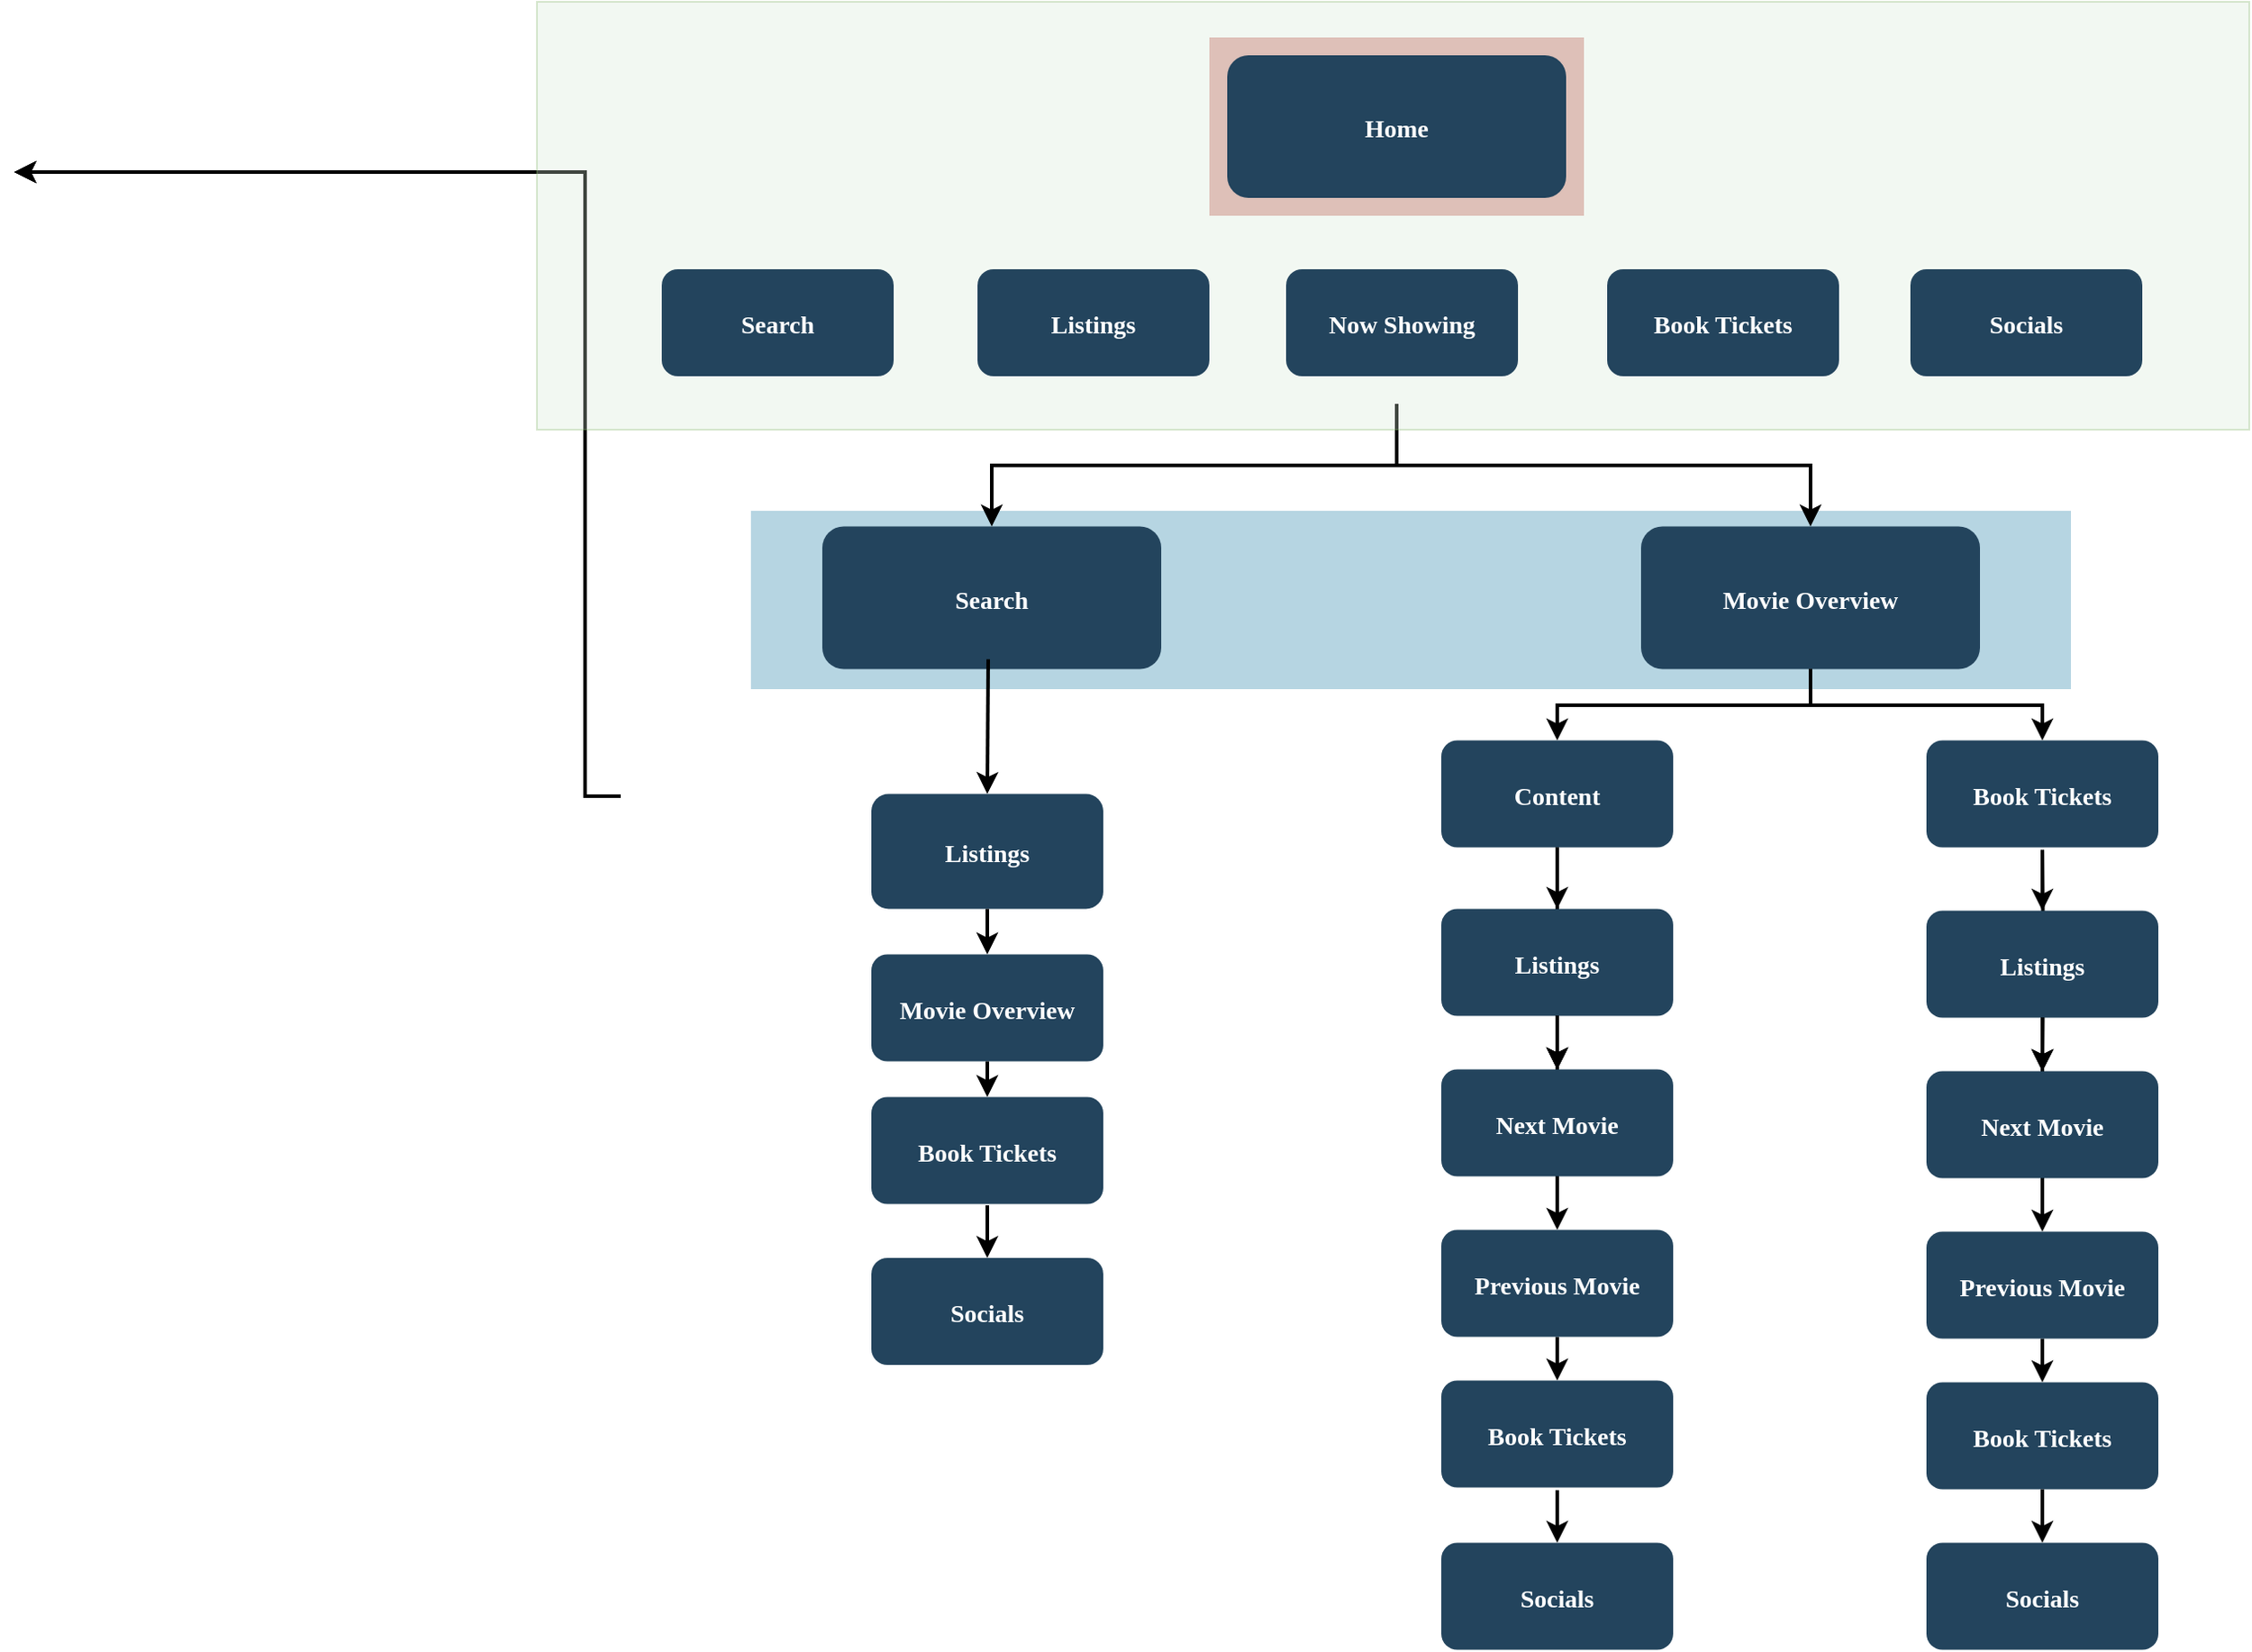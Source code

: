 <mxfile version="20.8.20" type="device"><diagram name="Page-1" id="2c0d36ab-eaac-3732-788b-9136903baeff"><mxGraphModel dx="1466" dy="2212" grid="1" gridSize="10" guides="1" tooltips="1" connect="1" arrows="1" fold="1" page="1" pageScale="1.5" pageWidth="1169" pageHeight="827" background="none" math="0" shadow="0"><root><mxCell id="0"/><mxCell id="1" parent="0"/><mxCell id="70" value="" style="edgeStyle=elbowEdgeStyle;elbow=horizontal;strokeWidth=2;rounded=0" parent="1" target="26" edge="1"><mxGeometry x="-23" y="135.5" width="100" height="100" as="geometry"><mxPoint x="417" y="485.5" as="sourcePoint"/><mxPoint x="77" y="135.5" as="targetPoint"/><Array as="points"><mxPoint x="397" y="535.5"/></Array></mxGeometry></mxCell><mxCell id="71" value="" style="edgeStyle=elbowEdgeStyle;elbow=horizontal;strokeWidth=2;rounded=0" parent="1" target="27" edge="1"><mxGeometry x="-23" y="135.5" width="100" height="100" as="geometry"><mxPoint x="417" y="485.5" as="sourcePoint"/><mxPoint x="77" y="135.5" as="targetPoint"/><Array as="points"><mxPoint x="397" y="575.5"/></Array></mxGeometry></mxCell><mxCell id="72" value="" style="edgeStyle=elbowEdgeStyle;elbow=horizontal;strokeWidth=2;rounded=0" parent="1" target="28" edge="1"><mxGeometry x="-23" y="135.5" width="100" height="100" as="geometry"><mxPoint x="417" y="485.5" as="sourcePoint"/><mxPoint x="77" y="135.5" as="targetPoint"/><Array as="points"><mxPoint x="397" y="615.5"/></Array></mxGeometry></mxCell><mxCell id="ggUmcqPMvJuotSKfRhNm-146" value="" style="fillColor=#10739E;strokeColor=none;opacity=30;" vertex="1" parent="1"><mxGeometry x="490" y="325.5" width="740" height="100" as="geometry"/></mxCell><mxCell id="ggUmcqPMvJuotSKfRhNm-150" value="Movie Overview" style="rounded=1;fillColor=#23445D;gradientColor=none;strokeColor=none;fontColor=#FFFFFF;fontStyle=1;fontFamily=Tahoma;fontSize=14" vertex="1" parent="1"><mxGeometry x="989" y="334.25" width="190" height="80" as="geometry"/></mxCell><mxCell id="ggUmcqPMvJuotSKfRhNm-151" value="Search" style="rounded=1;fillColor=#23445D;gradientColor=none;strokeColor=none;fontColor=#FFFFFF;fontStyle=1;fontFamily=Tahoma;fontSize=14" vertex="1" parent="1"><mxGeometry x="530" y="334.25" width="190" height="80" as="geometry"/></mxCell><mxCell id="ggUmcqPMvJuotSKfRhNm-152" value="Listings" style="rounded=1;fillColor=#23445D;gradientColor=none;strokeColor=none;fontColor=#FFFFFF;fontStyle=1;fontFamily=Tahoma;fontSize=14" vertex="1" parent="1"><mxGeometry x="557.5" y="484.25" width="130" height="64.5" as="geometry"/></mxCell><mxCell id="ggUmcqPMvJuotSKfRhNm-153" value="Movie Overview" style="rounded=1;fillColor=#23445D;gradientColor=none;strokeColor=none;fontColor=#FFFFFF;fontStyle=1;fontFamily=Tahoma;fontSize=14" vertex="1" parent="1"><mxGeometry x="557.5" y="574.25" width="130" height="60" as="geometry"/></mxCell><mxCell id="ggUmcqPMvJuotSKfRhNm-154" style="edgeStyle=orthogonalEdgeStyle;rounded=0;orthogonalLoop=1;jettySize=auto;html=1;entryX=0.5;entryY=0;entryDx=0;entryDy=0;strokeWidth=2;" edge="1" parent="1" source="ggUmcqPMvJuotSKfRhNm-155" target="ggUmcqPMvJuotSKfRhNm-160"><mxGeometry relative="1" as="geometry"/></mxCell><mxCell id="ggUmcqPMvJuotSKfRhNm-155" value="Content" style="rounded=1;fillColor=#23445D;gradientColor=none;strokeColor=none;fontColor=#FFFFFF;fontStyle=1;fontFamily=Tahoma;fontSize=14" vertex="1" parent="1"><mxGeometry x="877" y="454.25" width="130" height="60" as="geometry"/></mxCell><mxCell id="ggUmcqPMvJuotSKfRhNm-156" value="Book Tickets" style="rounded=1;fillColor=#23445D;gradientColor=none;strokeColor=none;fontColor=#FFFFFF;fontStyle=1;fontFamily=Tahoma;fontSize=14" vertex="1" parent="1"><mxGeometry x="1149" y="454.25" width="130" height="60" as="geometry"/></mxCell><mxCell id="ggUmcqPMvJuotSKfRhNm-157" value="" style="edgeStyle=orthogonalEdgeStyle;rounded=0;orthogonalLoop=1;jettySize=auto;html=1;strokeWidth=2;" edge="1" parent="1" source="ggUmcqPMvJuotSKfRhNm-159" target="ggUmcqPMvJuotSKfRhNm-160"><mxGeometry relative="1" as="geometry"/></mxCell><mxCell id="ggUmcqPMvJuotSKfRhNm-158" style="edgeStyle=orthogonalEdgeStyle;rounded=0;orthogonalLoop=1;jettySize=auto;html=1;entryX=0.5;entryY=0;entryDx=0;entryDy=0;strokeWidth=2;" edge="1" parent="1" source="ggUmcqPMvJuotSKfRhNm-159" target="ggUmcqPMvJuotSKfRhNm-187"><mxGeometry relative="1" as="geometry"/></mxCell><mxCell id="ggUmcqPMvJuotSKfRhNm-159" value="Listings" style="rounded=1;fillColor=#23445D;gradientColor=none;strokeColor=none;fontColor=#FFFFFF;fontStyle=1;fontFamily=Tahoma;fontSize=14" vertex="1" parent="1"><mxGeometry x="877" y="548.75" width="130" height="60" as="geometry"/></mxCell><mxCell id="ggUmcqPMvJuotSKfRhNm-160" value="Next Movie" style="rounded=1;fillColor=#23445D;gradientColor=none;strokeColor=none;fontColor=#FFFFFF;fontStyle=1;fontFamily=Tahoma;fontSize=14" vertex="1" parent="1"><mxGeometry x="877" y="638.75" width="130" height="60" as="geometry"/></mxCell><mxCell id="ggUmcqPMvJuotSKfRhNm-172" value="" style="edgeStyle=elbowEdgeStyle;elbow=vertical;strokeWidth=2;rounded=0" edge="1" parent="1" target="ggUmcqPMvJuotSKfRhNm-150"><mxGeometry x="347" y="225.5" width="100" height="100" as="geometry"><mxPoint x="852" y="265.5" as="sourcePoint"/><mxPoint x="1467.0" y="345.5" as="targetPoint"/><Array as="points"><mxPoint x="950" y="300"/></Array></mxGeometry></mxCell><mxCell id="ggUmcqPMvJuotSKfRhNm-173" value="" style="edgeStyle=elbowEdgeStyle;elbow=vertical;strokeWidth=2;rounded=0" edge="1" parent="1" target="ggUmcqPMvJuotSKfRhNm-151"><mxGeometry x="-23" y="135.5" width="100" height="100" as="geometry"><mxPoint x="852" y="265.5" as="sourcePoint"/><mxPoint x="77" y="135.5" as="targetPoint"/></mxGeometry></mxCell><mxCell id="ggUmcqPMvJuotSKfRhNm-182" value="" style="edgeStyle=elbowEdgeStyle;elbow=vertical;strokeWidth=2;rounded=0" edge="1" parent="1" source="ggUmcqPMvJuotSKfRhNm-150" target="ggUmcqPMvJuotSKfRhNm-155"><mxGeometry x="404" y="134.25" width="100" height="100" as="geometry"><mxPoint x="404" y="234.25" as="sourcePoint"/><mxPoint x="504" y="134.25" as="targetPoint"/></mxGeometry></mxCell><mxCell id="ggUmcqPMvJuotSKfRhNm-184" value="Book Tickets" style="rounded=1;fillColor=#23445D;gradientColor=none;strokeColor=none;fontColor=#FFFFFF;fontStyle=1;fontFamily=Tahoma;fontSize=14" vertex="1" parent="1"><mxGeometry x="557.5" y="654.25" width="130" height="60" as="geometry"/></mxCell><mxCell id="ggUmcqPMvJuotSKfRhNm-185" value="" style="endArrow=classic;html=1;rounded=0;exitX=0.5;exitY=1;exitDx=0;exitDy=0;entryX=0.5;entryY=0;entryDx=0;entryDy=0;strokeWidth=2;" edge="1" parent="1" source="ggUmcqPMvJuotSKfRhNm-153" target="ggUmcqPMvJuotSKfRhNm-184"><mxGeometry width="50" height="50" relative="1" as="geometry"><mxPoint x="1290.5" y="828.75" as="sourcePoint"/><mxPoint x="1340.5" y="778.75" as="targetPoint"/></mxGeometry></mxCell><mxCell id="ggUmcqPMvJuotSKfRhNm-186" style="edgeStyle=orthogonalEdgeStyle;rounded=0;orthogonalLoop=1;jettySize=auto;html=1;entryX=0.5;entryY=0;entryDx=0;entryDy=0;strokeWidth=2;" edge="1" parent="1" source="ggUmcqPMvJuotSKfRhNm-187" target="ggUmcqPMvJuotSKfRhNm-198"><mxGeometry relative="1" as="geometry"/></mxCell><mxCell id="ggUmcqPMvJuotSKfRhNm-187" value="Previous Movie" style="rounded=1;fillColor=#23445D;gradientColor=none;strokeColor=none;fontColor=#FFFFFF;fontStyle=1;fontFamily=Tahoma;fontSize=14" vertex="1" parent="1"><mxGeometry x="877" y="728.75" width="130" height="60" as="geometry"/></mxCell><mxCell id="ggUmcqPMvJuotSKfRhNm-188" value="" style="fillColor=#d5e8d4;strokeColor=#82b366;opacity=30;" vertex="1" parent="1"><mxGeometry x="370" y="40" width="960" height="240" as="geometry"/></mxCell><mxCell id="ggUmcqPMvJuotSKfRhNm-189" value="" style="fillColor=#AE4132;strokeColor=none;opacity=30;" vertex="1" parent="1"><mxGeometry x="747" y="60.0" width="210" height="100.0" as="geometry"/></mxCell><mxCell id="ggUmcqPMvJuotSKfRhNm-190" value="Home" style="rounded=1;fillColor=#23445D;gradientColor=none;strokeColor=none;fontColor=#FFFFFF;fontStyle=1;fontFamily=Tahoma;fontSize=14" vertex="1" parent="1"><mxGeometry x="757" y="70" width="190" height="80" as="geometry"/></mxCell><mxCell id="ggUmcqPMvJuotSKfRhNm-191" value="Now Showing" style="rounded=1;fillColor=#23445D;gradientColor=none;strokeColor=none;fontColor=#FFFFFF;fontStyle=1;fontFamily=Tahoma;fontSize=14" vertex="1" parent="1"><mxGeometry x="790" y="190" width="130" height="60" as="geometry"/></mxCell><mxCell id="ggUmcqPMvJuotSKfRhNm-192" value="Search" style="rounded=1;fillColor=#23445D;gradientColor=none;strokeColor=none;fontColor=#FFFFFF;fontStyle=1;fontFamily=Tahoma;fontSize=14" vertex="1" parent="1"><mxGeometry x="440" y="190" width="130" height="60" as="geometry"/></mxCell><mxCell id="ggUmcqPMvJuotSKfRhNm-193" value="Listings" style="rounded=1;fillColor=#23445D;gradientColor=none;strokeColor=none;fontColor=#FFFFFF;fontStyle=1;fontFamily=Tahoma;fontSize=14" vertex="1" parent="1"><mxGeometry x="617" y="190" width="130" height="60" as="geometry"/></mxCell><mxCell id="ggUmcqPMvJuotSKfRhNm-194" value="Book Tickets" style="rounded=1;fillColor=#23445D;gradientColor=none;strokeColor=none;fontColor=#FFFFFF;fontStyle=1;fontFamily=Tahoma;fontSize=14" vertex="1" parent="1"><mxGeometry x="970" y="190" width="130" height="60" as="geometry"/></mxCell><mxCell id="ggUmcqPMvJuotSKfRhNm-195" value="Socials" style="rounded=1;fillColor=#23445D;gradientColor=none;strokeColor=none;fontColor=#FFFFFF;fontStyle=1;fontFamily=Tahoma;fontSize=14" vertex="1" parent="1"><mxGeometry x="1140" y="190" width="130" height="60" as="geometry"/></mxCell><mxCell id="ggUmcqPMvJuotSKfRhNm-196" value="" style="endArrow=classic;html=1;rounded=0;entryX=0.5;entryY=0;entryDx=0;entryDy=0;strokeWidth=2;" edge="1" parent="1" target="ggUmcqPMvJuotSKfRhNm-152"><mxGeometry width="50" height="50" relative="1" as="geometry"><mxPoint x="623" y="408.75" as="sourcePoint"/><mxPoint x="1303" y="668.75" as="targetPoint"/></mxGeometry></mxCell><mxCell id="ggUmcqPMvJuotSKfRhNm-197" value="" style="endArrow=classic;html=1;rounded=0;exitX=0.5;exitY=1;exitDx=0;exitDy=0;entryX=0.5;entryY=0;entryDx=0;entryDy=0;strokeWidth=2;" edge="1" parent="1" source="ggUmcqPMvJuotSKfRhNm-152" target="ggUmcqPMvJuotSKfRhNm-153"><mxGeometry width="50" height="50" relative="1" as="geometry"><mxPoint x="1253" y="718.75" as="sourcePoint"/><mxPoint x="1303" y="668.75" as="targetPoint"/></mxGeometry></mxCell><mxCell id="ggUmcqPMvJuotSKfRhNm-198" value="Book Tickets" style="rounded=1;fillColor=#23445D;gradientColor=none;strokeColor=none;fontColor=#FFFFFF;fontStyle=1;fontFamily=Tahoma;fontSize=14" vertex="1" parent="1"><mxGeometry x="877" y="813.25" width="130" height="60" as="geometry"/></mxCell><mxCell id="ggUmcqPMvJuotSKfRhNm-199" value="" style="edgeStyle=elbowEdgeStyle;elbow=vertical;strokeWidth=2;rounded=0;entryX=0.5;entryY=0;entryDx=0;entryDy=0;" edge="1" parent="1" source="ggUmcqPMvJuotSKfRhNm-150" target="ggUmcqPMvJuotSKfRhNm-156"><mxGeometry x="404" y="134.25" width="100" height="100" as="geometry"><mxPoint x="404" y="234.25" as="sourcePoint"/><mxPoint x="504" y="134.25" as="targetPoint"/></mxGeometry></mxCell><mxCell id="ggUmcqPMvJuotSKfRhNm-200" value="" style="endArrow=classic;html=1;rounded=0;strokeWidth=2;exitX=0.5;exitY=1;exitDx=0;exitDy=0;entryX=0.5;entryY=0;entryDx=0;entryDy=0;" edge="1" parent="1" source="ggUmcqPMvJuotSKfRhNm-155" target="ggUmcqPMvJuotSKfRhNm-159"><mxGeometry width="50" height="50" relative="1" as="geometry"><mxPoint x="927" y="508.75" as="sourcePoint"/><mxPoint x="977" y="458.75" as="targetPoint"/></mxGeometry></mxCell><mxCell id="ggUmcqPMvJuotSKfRhNm-201" value="" style="edgeStyle=orthogonalEdgeStyle;rounded=0;orthogonalLoop=1;jettySize=auto;html=1;strokeWidth=2;" edge="1" parent="1" source="ggUmcqPMvJuotSKfRhNm-159" target="ggUmcqPMvJuotSKfRhNm-160"><mxGeometry relative="1" as="geometry"><mxPoint x="942" y="608.75" as="sourcePoint"/><mxPoint x="942" y="638.75" as="targetPoint"/><Array as="points"><mxPoint x="942" y="638.75"/><mxPoint x="942" y="638.75"/></Array></mxGeometry></mxCell><mxCell id="ggUmcqPMvJuotSKfRhNm-202" style="edgeStyle=orthogonalEdgeStyle;rounded=0;orthogonalLoop=1;jettySize=auto;html=1;entryX=0.5;entryY=0;entryDx=0;entryDy=0;strokeWidth=2;" edge="1" parent="1" target="ggUmcqPMvJuotSKfRhNm-206"><mxGeometry relative="1" as="geometry"><mxPoint x="1214" y="515.75" as="sourcePoint"/></mxGeometry></mxCell><mxCell id="ggUmcqPMvJuotSKfRhNm-203" value="" style="edgeStyle=orthogonalEdgeStyle;rounded=0;orthogonalLoop=1;jettySize=auto;html=1;strokeWidth=2;" edge="1" parent="1" source="ggUmcqPMvJuotSKfRhNm-205" target="ggUmcqPMvJuotSKfRhNm-206"><mxGeometry relative="1" as="geometry"/></mxCell><mxCell id="ggUmcqPMvJuotSKfRhNm-204" style="edgeStyle=orthogonalEdgeStyle;rounded=0;orthogonalLoop=1;jettySize=auto;html=1;entryX=0.5;entryY=0;entryDx=0;entryDy=0;strokeWidth=2;" edge="1" parent="1" source="ggUmcqPMvJuotSKfRhNm-205" target="ggUmcqPMvJuotSKfRhNm-208"><mxGeometry relative="1" as="geometry"/></mxCell><mxCell id="ggUmcqPMvJuotSKfRhNm-205" value="Listings" style="rounded=1;fillColor=#23445D;gradientColor=none;strokeColor=none;fontColor=#FFFFFF;fontStyle=1;fontFamily=Tahoma;fontSize=14" vertex="1" parent="1"><mxGeometry x="1149" y="549.75" width="130" height="60" as="geometry"/></mxCell><mxCell id="ggUmcqPMvJuotSKfRhNm-206" value="Next Movie" style="rounded=1;fillColor=#23445D;gradientColor=none;strokeColor=none;fontColor=#FFFFFF;fontStyle=1;fontFamily=Tahoma;fontSize=14" vertex="1" parent="1"><mxGeometry x="1149" y="639.75" width="130" height="60" as="geometry"/></mxCell><mxCell id="ggUmcqPMvJuotSKfRhNm-207" style="edgeStyle=orthogonalEdgeStyle;rounded=0;orthogonalLoop=1;jettySize=auto;html=1;entryX=0.5;entryY=0;entryDx=0;entryDy=0;strokeWidth=2;" edge="1" parent="1" source="ggUmcqPMvJuotSKfRhNm-208" target="ggUmcqPMvJuotSKfRhNm-209"><mxGeometry relative="1" as="geometry"/></mxCell><mxCell id="ggUmcqPMvJuotSKfRhNm-208" value="Previous Movie" style="rounded=1;fillColor=#23445D;gradientColor=none;strokeColor=none;fontColor=#FFFFFF;fontStyle=1;fontFamily=Tahoma;fontSize=14" vertex="1" parent="1"><mxGeometry x="1149" y="729.75" width="130" height="60" as="geometry"/></mxCell><mxCell id="ggUmcqPMvJuotSKfRhNm-209" value="Book Tickets" style="rounded=1;fillColor=#23445D;gradientColor=none;strokeColor=none;fontColor=#FFFFFF;fontStyle=1;fontFamily=Tahoma;fontSize=14" vertex="1" parent="1"><mxGeometry x="1149" y="814.25" width="130" height="60" as="geometry"/></mxCell><mxCell id="ggUmcqPMvJuotSKfRhNm-210" value="" style="endArrow=classic;html=1;rounded=0;strokeWidth=2;exitX=0.5;exitY=1;exitDx=0;exitDy=0;entryX=0.5;entryY=0;entryDx=0;entryDy=0;" edge="1" parent="1" target="ggUmcqPMvJuotSKfRhNm-205"><mxGeometry width="50" height="50" relative="1" as="geometry"><mxPoint x="1214" y="515.75" as="sourcePoint"/><mxPoint x="1249" y="459.75" as="targetPoint"/></mxGeometry></mxCell><mxCell id="ggUmcqPMvJuotSKfRhNm-211" value="" style="edgeStyle=orthogonalEdgeStyle;rounded=0;orthogonalLoop=1;jettySize=auto;html=1;strokeWidth=2;" edge="1" parent="1" source="ggUmcqPMvJuotSKfRhNm-205" target="ggUmcqPMvJuotSKfRhNm-206"><mxGeometry relative="1" as="geometry"><mxPoint x="1214" y="609.75" as="sourcePoint"/><mxPoint x="1214" y="639.75" as="targetPoint"/><Array as="points"><mxPoint x="1214" y="639.75"/><mxPoint x="1214" y="639.75"/></Array></mxGeometry></mxCell><mxCell id="ggUmcqPMvJuotSKfRhNm-212" value="Socials" style="rounded=1;fillColor=#23445D;gradientColor=none;strokeColor=none;fontColor=#FFFFFF;fontStyle=1;fontFamily=Tahoma;fontSize=14" vertex="1" parent="1"><mxGeometry x="1149" y="904.25" width="130" height="60" as="geometry"/></mxCell><mxCell id="ggUmcqPMvJuotSKfRhNm-213" value="" style="endArrow=classic;html=1;rounded=0;strokeWidth=2;exitX=0.5;exitY=1;exitDx=0;exitDy=0;entryX=0.5;entryY=0;entryDx=0;entryDy=0;" edge="1" parent="1" source="ggUmcqPMvJuotSKfRhNm-209" target="ggUmcqPMvJuotSKfRhNm-212"><mxGeometry width="50" height="50" relative="1" as="geometry"><mxPoint x="1257" y="588.75" as="sourcePoint"/><mxPoint x="1307" y="538.75" as="targetPoint"/></mxGeometry></mxCell><mxCell id="ggUmcqPMvJuotSKfRhNm-214" value="" style="endArrow=classic;html=1;rounded=0;strokeWidth=2;exitX=0.5;exitY=1;exitDx=0;exitDy=0;entryX=0.5;entryY=0;entryDx=0;entryDy=0;" edge="1" parent="1" target="ggUmcqPMvJuotSKfRhNm-215"><mxGeometry width="50" height="50" relative="1" as="geometry"><mxPoint x="942" y="874.75" as="sourcePoint"/><mxPoint x="1035" y="538.75" as="targetPoint"/></mxGeometry></mxCell><mxCell id="ggUmcqPMvJuotSKfRhNm-215" value="Socials" style="rounded=1;fillColor=#23445D;gradientColor=none;strokeColor=none;fontColor=#FFFFFF;fontStyle=1;fontFamily=Tahoma;fontSize=14" vertex="1" parent="1"><mxGeometry x="877" y="904.25" width="130" height="60" as="geometry"/></mxCell><mxCell id="ggUmcqPMvJuotSKfRhNm-216" value="" style="endArrow=classic;html=1;rounded=0;strokeWidth=2;exitX=0.5;exitY=1;exitDx=0;exitDy=0;entryX=0.5;entryY=0;entryDx=0;entryDy=0;" edge="1" parent="1" target="ggUmcqPMvJuotSKfRhNm-217"><mxGeometry width="50" height="50" relative="1" as="geometry"><mxPoint x="622.5" y="715" as="sourcePoint"/><mxPoint x="715.5" y="379" as="targetPoint"/></mxGeometry></mxCell><mxCell id="ggUmcqPMvJuotSKfRhNm-217" value="Socials" style="rounded=1;fillColor=#23445D;gradientColor=none;strokeColor=none;fontColor=#FFFFFF;fontStyle=1;fontFamily=Tahoma;fontSize=14" vertex="1" parent="1"><mxGeometry x="557.5" y="744.5" width="130" height="60" as="geometry"/></mxCell></root></mxGraphModel></diagram></mxfile>